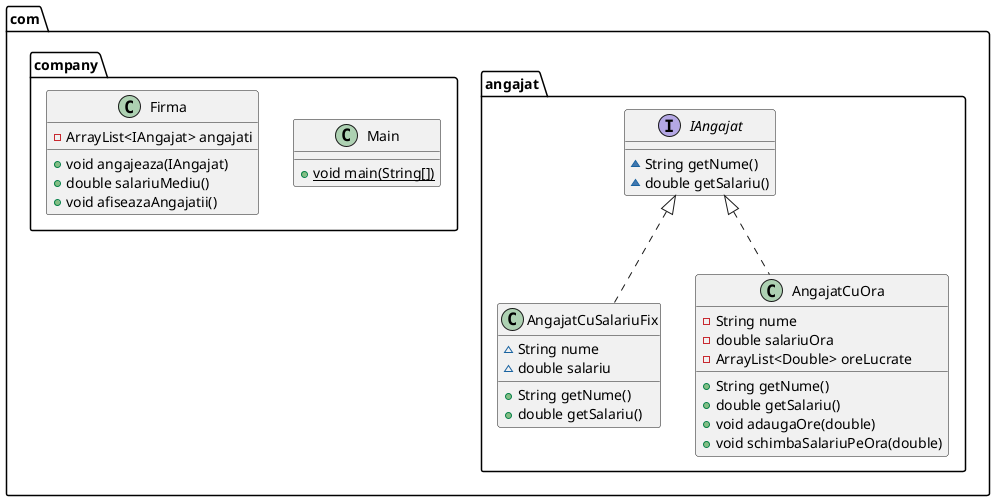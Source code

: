 @startuml
class com.angajat.AngajatCuSalariuFix {
~ String nume
~ double salariu
+ String getNume()
+ double getSalariu()
}
class com.company.Main {
+ {static} void main(String[])
}
interface com.angajat.IAngajat {
~ String getNume()
~ double getSalariu()
}
class com.angajat.AngajatCuOra {
- String nume
- double salariuOra
- ArrayList<Double> oreLucrate
+ String getNume()
+ double getSalariu()
+ void adaugaOre(double)
+ void schimbaSalariuPeOra(double)
}
class com.company.Firma {
- ArrayList<IAngajat> angajati
+ void angajeaza(IAngajat)
+ double salariuMediu()
+ void afiseazaAngajatii()
}


com.angajat.IAngajat <|.. com.angajat.AngajatCuSalariuFix
com.angajat.IAngajat <|.. com.angajat.AngajatCuOra
@enduml